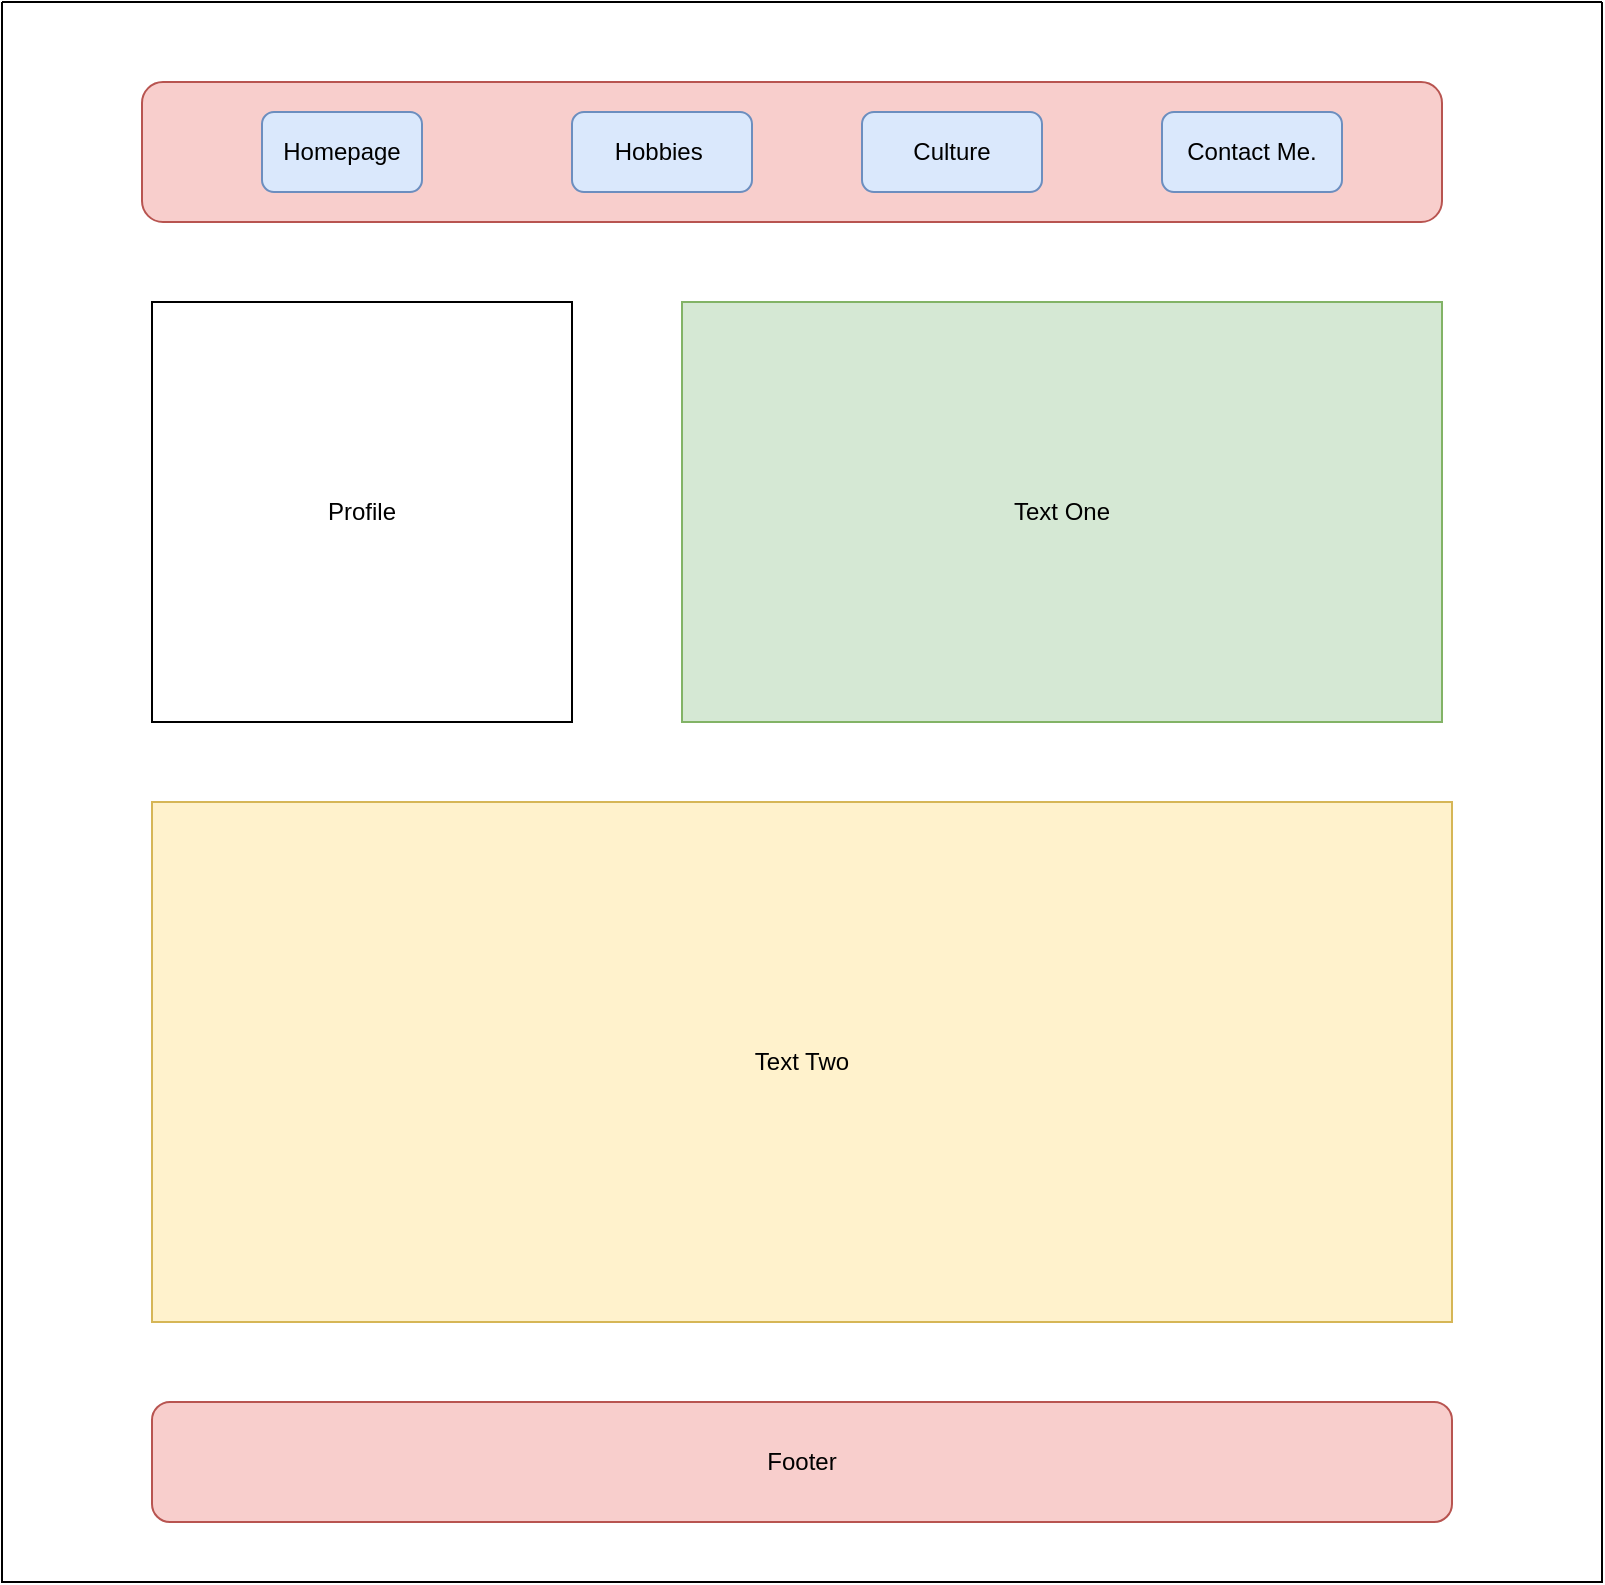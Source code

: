 <mxfile version="15.7.4" type="github" pages="9">
  <diagram id="JxEVPDCP0tp6rPWYCU10" name="Hompage 1">
    <mxGraphModel dx="1422" dy="794" grid="1" gridSize="10" guides="1" tooltips="1" connect="1" arrows="1" fold="1" page="1" pageScale="1" pageWidth="850" pageHeight="1100" math="0" shadow="0">
      <root>
        <mxCell id="0" />
        <mxCell id="1" parent="0" />
        <mxCell id="TrekwLNxKhbTxfm7D7Th-5" value="Footer" style="rounded=1;whiteSpace=wrap;html=1;fillColor=#f8cecc;strokeColor=#b85450;" vertex="1" parent="1">
          <mxGeometry x="115" y="710" width="650" height="60" as="geometry" />
        </mxCell>
        <mxCell id="2PwkwDNljlMcHA-l1G9E-1" value="" style="swimlane;startSize=0;" vertex="1" parent="1">
          <mxGeometry x="40" y="10" width="800" height="790" as="geometry" />
        </mxCell>
        <mxCell id="TrekwLNxKhbTxfm7D7Th-8" value="Text One" style="rounded=0;whiteSpace=wrap;html=1;fillColor=#d5e8d4;strokeColor=#82b366;" vertex="1" parent="2PwkwDNljlMcHA-l1G9E-1">
          <mxGeometry x="340" y="150" width="380" height="210" as="geometry" />
        </mxCell>
        <mxCell id="TrekwLNxKhbTxfm7D7Th-9" value="Text Two" style="rounded=0;whiteSpace=wrap;html=1;fillColor=#fff2cc;strokeColor=#d6b656;" vertex="1" parent="2PwkwDNljlMcHA-l1G9E-1">
          <mxGeometry x="75" y="400" width="650" height="260" as="geometry" />
        </mxCell>
        <mxCell id="TrekwLNxKhbTxfm7D7Th-14" value="Profile" style="whiteSpace=wrap;html=1;aspect=fixed;" vertex="1" parent="2PwkwDNljlMcHA-l1G9E-1">
          <mxGeometry x="75" y="150" width="210" height="210" as="geometry" />
        </mxCell>
        <mxCell id="TrekwLNxKhbTxfm7D7Th-1" value="" style="rounded=1;whiteSpace=wrap;html=1;fillColor=#f8cecc;strokeColor=#b85450;" vertex="1" parent="2PwkwDNljlMcHA-l1G9E-1">
          <mxGeometry x="70" y="40" width="650" height="70" as="geometry" />
        </mxCell>
        <mxCell id="TrekwLNxKhbTxfm7D7Th-11" value="Hobbies&amp;nbsp;" style="rounded=1;whiteSpace=wrap;html=1;fillColor=#dae8fc;strokeColor=#6c8ebf;" vertex="1" parent="2PwkwDNljlMcHA-l1G9E-1">
          <mxGeometry x="285" y="55" width="90" height="40" as="geometry" />
        </mxCell>
        <mxCell id="TrekwLNxKhbTxfm7D7Th-10" value="Homepage" style="rounded=1;whiteSpace=wrap;html=1;fillColor=#dae8fc;strokeColor=#6c8ebf;" vertex="1" parent="2PwkwDNljlMcHA-l1G9E-1">
          <mxGeometry x="130" y="55" width="80" height="40" as="geometry" />
        </mxCell>
        <mxCell id="TrekwLNxKhbTxfm7D7Th-12" value="Culture" style="rounded=1;whiteSpace=wrap;html=1;fillColor=#dae8fc;strokeColor=#6c8ebf;" vertex="1" parent="2PwkwDNljlMcHA-l1G9E-1">
          <mxGeometry x="430" y="55" width="90" height="40" as="geometry" />
        </mxCell>
        <mxCell id="TrekwLNxKhbTxfm7D7Th-13" value="Contact Me." style="rounded=1;whiteSpace=wrap;html=1;fillColor=#dae8fc;strokeColor=#6c8ebf;" vertex="1" parent="2PwkwDNljlMcHA-l1G9E-1">
          <mxGeometry x="580" y="55" width="90" height="40" as="geometry" />
        </mxCell>
      </root>
    </mxGraphModel>
  </diagram>
  <diagram id="5At4iHIPXltuR3yku9A8" name="Homepage 2">
    <mxGraphModel dx="1422" dy="794" grid="1" gridSize="10" guides="1" tooltips="1" connect="1" arrows="1" fold="1" page="1" pageScale="1" pageWidth="850" pageHeight="1100" math="0" shadow="0">
      <root>
        <mxCell id="lskWG5fRxcDnieMiYSya-0" />
        <mxCell id="lskWG5fRxcDnieMiYSya-1" parent="lskWG5fRxcDnieMiYSya-0" />
        <mxCell id="Y_yBgyjM0oZUoQafYC5a-0" value="" style="swimlane;startSize=0;fillColor=#60a917;fontColor=#ffffff;strokeColor=#2D7600;" vertex="1" parent="lskWG5fRxcDnieMiYSya-1">
          <mxGeometry x="35" y="30" width="780" height="840" as="geometry" />
        </mxCell>
        <mxCell id="lskWG5fRxcDnieMiYSya-11" value="Footer" style="rounded=1;whiteSpace=wrap;html=1;fillColor=#e3c800;fontColor=#000000;strokeColor=#B09500;" vertex="1" parent="Y_yBgyjM0oZUoQafYC5a-0">
          <mxGeometry x="20" y="740" width="720" height="70" as="geometry" />
        </mxCell>
        <mxCell id="lskWG5fRxcDnieMiYSya-10" value="Text" style="rounded=0;whiteSpace=wrap;html=1;fillColor=#f0a30a;fontColor=#000000;strokeColor=#BD7000;" vertex="1" parent="Y_yBgyjM0oZUoQafYC5a-0">
          <mxGeometry x="20" y="400" width="400" height="270" as="geometry" />
        </mxCell>
        <mxCell id="lskWG5fRxcDnieMiYSya-7" value="Image" style="whiteSpace=wrap;html=1;aspect=fixed;" vertex="1" parent="Y_yBgyjM0oZUoQafYC5a-0">
          <mxGeometry x="460" y="400" width="270" height="270" as="geometry" />
        </mxCell>
        <mxCell id="lskWG5fRxcDnieMiYSya-8" style="edgeStyle=orthogonalEdgeStyle;rounded=0;orthogonalLoop=1;jettySize=auto;html=1;exitX=0.5;exitY=1;exitDx=0;exitDy=0;" edge="1" parent="Y_yBgyjM0oZUoQafYC5a-0" source="lskWG5fRxcDnieMiYSya-7" target="lskWG5fRxcDnieMiYSya-7">
          <mxGeometry relative="1" as="geometry" />
        </mxCell>
        <mxCell id="lskWG5fRxcDnieMiYSya-9" value="Header" style="rounded=0;whiteSpace=wrap;html=1;fillColor=#e51400;fontColor=#ffffff;strokeColor=#B20000;" vertex="1" parent="Y_yBgyjM0oZUoQafYC5a-0">
          <mxGeometry x="30" y="190" width="730" height="160" as="geometry" />
        </mxCell>
        <mxCell id="lskWG5fRxcDnieMiYSya-2" value="" style="rounded=1;whiteSpace=wrap;html=1;fillColor=#e3c800;fontColor=#000000;strokeColor=#B09500;" vertex="1" parent="Y_yBgyjM0oZUoQafYC5a-0">
          <mxGeometry x="30" y="40" width="740" height="90" as="geometry" />
        </mxCell>
        <mxCell id="lskWG5fRxcDnieMiYSya-6" value="Homepage" style="rounded=1;whiteSpace=wrap;html=1;fillColor=#60a917;fontColor=#ffffff;strokeColor=#2D7600;" vertex="1" parent="Y_yBgyjM0oZUoQafYC5a-0">
          <mxGeometry x="430" y="74.7" width="70" height="37.5" as="geometry" />
        </mxCell>
        <mxCell id="lskWG5fRxcDnieMiYSya-5" value="Hobbies" style="rounded=1;whiteSpace=wrap;html=1;fillColor=#60a917;fontColor=#ffffff;strokeColor=#2D7600;" vertex="1" parent="Y_yBgyjM0oZUoQafYC5a-0">
          <mxGeometry x="520" y="75.01" width="70" height="36.88" as="geometry" />
        </mxCell>
        <mxCell id="lskWG5fRxcDnieMiYSya-3" value="Contact" style="rounded=1;whiteSpace=wrap;html=1;fillColor=#60a917;fontColor=#ffffff;strokeColor=#2D7600;" vertex="1" parent="Y_yBgyjM0oZUoQafYC5a-0">
          <mxGeometry x="680" y="74.7" width="70" height="36.87" as="geometry" />
        </mxCell>
        <mxCell id="Y_yBgyjM0oZUoQafYC5a-6" style="edgeStyle=orthogonalEdgeStyle;rounded=0;orthogonalLoop=1;jettySize=auto;html=1;exitX=0.5;exitY=1;exitDx=0;exitDy=0;" edge="1" parent="Y_yBgyjM0oZUoQafYC5a-0" source="lskWG5fRxcDnieMiYSya-3" target="lskWG5fRxcDnieMiYSya-3">
          <mxGeometry relative="1" as="geometry" />
        </mxCell>
        <mxCell id="Y_yBgyjM0oZUoQafYC5a-7" value="Culture" style="rounded=1;whiteSpace=wrap;html=1;fillColor=#60a917;fontColor=#ffffff;strokeColor=#2D7600;" vertex="1" parent="Y_yBgyjM0oZUoQafYC5a-0">
          <mxGeometry x="600" y="77.03" width="70" height="32.97" as="geometry" />
        </mxCell>
      </root>
    </mxGraphModel>
  </diagram>
  <diagram id="_qdEybLv9YxEIdg1KSlQ" name="Homepage 3">
    <mxGraphModel dx="1422" dy="794" grid="1" gridSize="10" guides="1" tooltips="1" connect="1" arrows="1" fold="1" page="1" pageScale="1" pageWidth="850" pageHeight="1100" math="0" shadow="0">
      <root>
        <mxCell id="MTpI-g8dwLTNnSL1fqSI-0" />
        <mxCell id="MTpI-g8dwLTNnSL1fqSI-1" parent="MTpI-g8dwLTNnSL1fqSI-0" />
        <mxCell id="MTpI-g8dwLTNnSL1fqSI-2" value="" style="rounded=1;whiteSpace=wrap;html=1;fillColor=#f8cecc;gradientColor=#ea6b66;strokeColor=#b85450;" vertex="1" parent="MTpI-g8dwLTNnSL1fqSI-1">
          <mxGeometry x="60" y="40" width="740" height="80" as="geometry" />
        </mxCell>
        <mxCell id="IbWCJno-o8q_FJzdx_Mr-3" value="Contact Me" style="rounded=1;whiteSpace=wrap;html=1;fillColor=#f5f5f5;gradientColor=#b3b3b3;strokeColor=#666666;" vertex="1" parent="MTpI-g8dwLTNnSL1fqSI-1">
          <mxGeometry x="630" y="210" width="90" height="40" as="geometry" />
        </mxCell>
        <mxCell id="IbWCJno-o8q_FJzdx_Mr-4" value="Heavenly Royals" style="ellipse;whiteSpace=wrap;html=1;fillColor=#e6d0de;gradientColor=#d5739d;strokeColor=#996185;" vertex="1" parent="MTpI-g8dwLTNnSL1fqSI-1">
          <mxGeometry x="620" y="45" width="140" height="70" as="geometry" />
        </mxCell>
        <mxCell id="IbWCJno-o8q_FJzdx_Mr-6" value="" style="rounded=0;whiteSpace=wrap;html=1;fillColor=#f8cecc;gradientColor=#ea6b66;strokeColor=#b85450;" vertex="1" parent="MTpI-g8dwLTNnSL1fqSI-1">
          <mxGeometry x="610" y="160" width="190" height="480" as="geometry" />
        </mxCell>
        <mxCell id="IbWCJno-o8q_FJzdx_Mr-8" value="Text" style="rounded=1;whiteSpace=wrap;html=1;fillColor=#fff2cc;gradientColor=#ffd966;strokeColor=#d6b656;" vertex="1" parent="MTpI-g8dwLTNnSL1fqSI-1">
          <mxGeometry x="70" y="460" width="520" height="180" as="geometry" />
        </mxCell>
        <mxCell id="IbWCJno-o8q_FJzdx_Mr-9" value="Footer&lt;br&gt;" style="rounded=1;whiteSpace=wrap;html=1;fillColor=#f8cecc;gradientColor=#ea6b66;strokeColor=#b85450;" vertex="1" parent="MTpI-g8dwLTNnSL1fqSI-1">
          <mxGeometry x="70" y="700" width="740" height="90" as="geometry" />
        </mxCell>
        <mxCell id="IbWCJno-o8q_FJzdx_Mr-10" value="Image" style="rounded=1;whiteSpace=wrap;html=1;" vertex="1" parent="MTpI-g8dwLTNnSL1fqSI-1">
          <mxGeometry x="60" y="170" width="540" height="260" as="geometry" />
        </mxCell>
        <mxCell id="IbWCJno-o8q_FJzdx_Mr-11" value="Homepage" style="rounded=1;whiteSpace=wrap;html=1;fillColor=#f5f5f5;gradientColor=#b3b3b3;strokeColor=#666666;" vertex="1" parent="MTpI-g8dwLTNnSL1fqSI-1">
          <mxGeometry x="640" y="210" width="120" height="60" as="geometry" />
        </mxCell>
        <mxCell id="IbWCJno-o8q_FJzdx_Mr-12" value="Hobbies" style="rounded=1;whiteSpace=wrap;html=1;fillColor=#f5f5f5;gradientColor=#b3b3b3;strokeColor=#666666;" vertex="1" parent="MTpI-g8dwLTNnSL1fqSI-1">
          <mxGeometry x="645" y="320" width="120" height="60" as="geometry" />
        </mxCell>
        <mxCell id="IbWCJno-o8q_FJzdx_Mr-13" value="Culture" style="rounded=1;whiteSpace=wrap;html=1;fillColor=#f5f5f5;gradientColor=#b3b3b3;strokeColor=#666666;" vertex="1" parent="MTpI-g8dwLTNnSL1fqSI-1">
          <mxGeometry x="640" y="430" width="120" height="60" as="geometry" />
        </mxCell>
        <mxCell id="IbWCJno-o8q_FJzdx_Mr-14" value="Contact" style="rounded=1;whiteSpace=wrap;html=1;fillColor=#f5f5f5;gradientColor=#b3b3b3;strokeColor=#666666;" vertex="1" parent="MTpI-g8dwLTNnSL1fqSI-1">
          <mxGeometry x="645" y="550" width="120" height="60" as="geometry" />
        </mxCell>
        <mxCell id="IbWCJno-o8q_FJzdx_Mr-15" value="Homepage" style="rounded=1;whiteSpace=wrap;html=1;fillColor=#e6d0de;gradientColor=#d5739d;strokeColor=#996185;" vertex="1" parent="MTpI-g8dwLTNnSL1fqSI-1">
          <mxGeometry x="190" y="50" width="340" height="60" as="geometry" />
        </mxCell>
        <mxCell id="husoPdFsITX0ugTCNW6G-0" value="" style="swimlane;startSize=0;" vertex="1" parent="MTpI-g8dwLTNnSL1fqSI-1">
          <mxGeometry x="20" y="20" width="820" height="810" as="geometry" />
        </mxCell>
      </root>
    </mxGraphModel>
  </diagram>
  <diagram id="5kUew7j_OHfvCjq_ZY1j" name="Random 1">
    <mxGraphModel dx="1422" dy="794" grid="1" gridSize="10" guides="1" tooltips="1" connect="1" arrows="1" fold="1" page="1" pageScale="1" pageWidth="850" pageHeight="1100" math="0" shadow="0">
      <root>
        <mxCell id="gf6vJFXUv1IPwmwqk-e1-0" />
        <mxCell id="gf6vJFXUv1IPwmwqk-e1-1" parent="gf6vJFXUv1IPwmwqk-e1-0" />
        <mxCell id="N49mHCtUYyMtuo8HcRbD-0" value="" style="swimlane;startSize=0;" vertex="1" parent="gf6vJFXUv1IPwmwqk-e1-1">
          <mxGeometry x="60" y="30" width="720" height="860" as="geometry" />
        </mxCell>
        <mxCell id="N49mHCtUYyMtuo8HcRbD-1" value="" style="rounded=1;whiteSpace=wrap;html=1;fillColor=#f8cecc;strokeColor=#b85450;" vertex="1" parent="N49mHCtUYyMtuo8HcRbD-0">
          <mxGeometry x="50" y="20" width="630" height="80" as="geometry" />
        </mxCell>
        <mxCell id="N49mHCtUYyMtuo8HcRbD-3" value="textOne" style="rounded=1;whiteSpace=wrap;html=1;fillColor=#d5e8d4;strokeColor=#82b366;" vertex="1" parent="N49mHCtUYyMtuo8HcRbD-0">
          <mxGeometry x="50" y="130" width="410" height="160" as="geometry" />
        </mxCell>
        <mxCell id="N49mHCtUYyMtuo8HcRbD-4" value="imageOne" style="rounded=1;whiteSpace=wrap;html=1;" vertex="1" parent="N49mHCtUYyMtuo8HcRbD-0">
          <mxGeometry x="50" y="330" width="210" height="155" as="geometry" />
        </mxCell>
        <mxCell id="6ewksY6OUh12K-H90v3q-0" value="textTwo" style="rounded=1;whiteSpace=wrap;html=1;fillColor=#fff2cc;strokeColor=#d6b656;" vertex="1" parent="N49mHCtUYyMtuo8HcRbD-0">
          <mxGeometry x="300" y="330" width="380" height="155" as="geometry" />
        </mxCell>
        <mxCell id="6ewksY6OUh12K-H90v3q-1" value="imageONe" style="rounded=1;whiteSpace=wrap;html=1;" vertex="1" parent="N49mHCtUYyMtuo8HcRbD-0">
          <mxGeometry x="490" y="131.25" width="190" height="158.75" as="geometry" />
        </mxCell>
        <mxCell id="6ewksY6OUh12K-H90v3q-2" value="textThree" style="rounded=1;whiteSpace=wrap;html=1;fillColor=#d5e8d4;strokeColor=#82b366;" vertex="1" parent="N49mHCtUYyMtuo8HcRbD-0">
          <mxGeometry x="50" y="520" width="410" height="150" as="geometry" />
        </mxCell>
        <mxCell id="6ewksY6OUh12K-H90v3q-3" value="imageOne" style="rounded=1;whiteSpace=wrap;html=1;" vertex="1" parent="N49mHCtUYyMtuo8HcRbD-0">
          <mxGeometry x="490" y="530" width="190" height="150" as="geometry" />
        </mxCell>
        <mxCell id="6ewksY6OUh12K-H90v3q-4" value="Footer" style="rounded=1;whiteSpace=wrap;html=1;fillColor=#f8cecc;strokeColor=#b85450;" vertex="1" parent="N49mHCtUYyMtuo8HcRbD-0">
          <mxGeometry x="50" y="710" width="630" height="80" as="geometry" />
        </mxCell>
        <mxCell id="trd-XoKma-6TjWigyeXK-0" value="Homepage" style="rounded=1;whiteSpace=wrap;html=1;fillColor=#dae8fc;strokeColor=#6c8ebf;" vertex="1" parent="N49mHCtUYyMtuo8HcRbD-0">
          <mxGeometry x="105" y="41.25" width="100" height="37.5" as="geometry" />
        </mxCell>
        <mxCell id="MQ7fQa7GxT_DX45B0dWO-0" value="Hobbie" style="rounded=1;whiteSpace=wrap;html=1;fillColor=#dae8fc;strokeColor=#6c8ebf;" vertex="1" parent="N49mHCtUYyMtuo8HcRbD-0">
          <mxGeometry x="270" y="41.25" width="90" height="40" as="geometry" />
        </mxCell>
        <mxCell id="MQ7fQa7GxT_DX45B0dWO-1" value="Culture" style="rounded=1;whiteSpace=wrap;html=1;fillColor=#dae8fc;strokeColor=#6c8ebf;" vertex="1" parent="N49mHCtUYyMtuo8HcRbD-0">
          <mxGeometry x="410" y="40" width="100" height="40" as="geometry" />
        </mxCell>
        <mxCell id="MQ7fQa7GxT_DX45B0dWO-2" value="Contact" style="rounded=1;whiteSpace=wrap;html=1;fillColor=#dae8fc;strokeColor=#6c8ebf;" vertex="1" parent="N49mHCtUYyMtuo8HcRbD-0">
          <mxGeometry x="560" y="41.25" width="90" height="38.75" as="geometry" />
        </mxCell>
      </root>
    </mxGraphModel>
  </diagram>
  <diagram id="yHxv64k-q_ybOyGfMwMa" name="random 2">
    <mxGraphModel dx="3972" dy="794" grid="1" gridSize="10" guides="1" tooltips="1" connect="1" arrows="1" fold="1" page="1" pageScale="1" pageWidth="850" pageHeight="1100" math="0" shadow="0">
      <root>
        <mxCell id="Drw0p7kBIEcU6mVZ7jF2-0" />
        <mxCell id="Drw0p7kBIEcU6mVZ7jF2-1" parent="Drw0p7kBIEcU6mVZ7jF2-0" />
        <mxCell id="Drw0p7kBIEcU6mVZ7jF2-2" value="" style="swimlane;startSize=0;fillColor=#f0a30a;fontColor=#000000;strokeColor=#BD7000;" vertex="1" parent="Drw0p7kBIEcU6mVZ7jF2-1">
          <mxGeometry x="40" y="40" width="760" height="770" as="geometry" />
        </mxCell>
        <mxCell id="Drw0p7kBIEcU6mVZ7jF2-3" value="" style="rounded=1;whiteSpace=wrap;html=1;fillColor=#e3c800;fontColor=#000000;strokeColor=#B09500;" vertex="1" parent="Drw0p7kBIEcU6mVZ7jF2-2">
          <mxGeometry x="50" y="30" width="670" height="90" as="geometry" />
        </mxCell>
        <mxCell id="Drw0p7kBIEcU6mVZ7jF2-5" value="Header" style="rounded=0;whiteSpace=wrap;html=1;fillColor=#e51400;fontColor=#ffffff;strokeColor=#B20000;" vertex="1" parent="Drw0p7kBIEcU6mVZ7jF2-2">
          <mxGeometry x="50" y="150" width="670" height="150" as="geometry" />
        </mxCell>
        <mxCell id="Drw0p7kBIEcU6mVZ7jF2-6" value="image" style="whiteSpace=wrap;html=1;aspect=fixed;" vertex="1" parent="Drw0p7kBIEcU6mVZ7jF2-2">
          <mxGeometry x="290" y="350" width="210" height="210" as="geometry" />
        </mxCell>
        <mxCell id="Drw0p7kBIEcU6mVZ7jF2-8" value="Text Two" style="rounded=1;whiteSpace=wrap;html=1;fillColor=#f0a30a;fontColor=#000000;strokeColor=#BD7000;" vertex="1" parent="Drw0p7kBIEcU6mVZ7jF2-2">
          <mxGeometry x="510" y="350" width="210" height="210" as="geometry" />
        </mxCell>
        <mxCell id="Drw0p7kBIEcU6mVZ7jF2-7" value="text One" style="rounded=1;whiteSpace=wrap;html=1;fillColor=#f0a30a;fontColor=#000000;strokeColor=#BD7000;" vertex="1" parent="Drw0p7kBIEcU6mVZ7jF2-2">
          <mxGeometry x="50" y="350" width="230" height="210" as="geometry" />
        </mxCell>
        <mxCell id="Drw0p7kBIEcU6mVZ7jF2-9" value="" style="rounded=1;whiteSpace=wrap;html=1;fillColor=#e3c800;fontColor=#000000;strokeColor=#B09500;" vertex="1" parent="Drw0p7kBIEcU6mVZ7jF2-2">
          <mxGeometry x="40" y="620" width="680" height="90" as="geometry" />
        </mxCell>
        <mxCell id="Drw0p7kBIEcU6mVZ7jF2-10" value="Culture" style="rounded=1;whiteSpace=wrap;html=1;fillColor=#60a917;fontColor=#ffffff;strokeColor=#2D7600;" vertex="1" parent="Drw0p7kBIEcU6mVZ7jF2-2">
          <mxGeometry x="560" y="61.25" width="60" height="28.75" as="geometry" />
        </mxCell>
        <mxCell id="Drw0p7kBIEcU6mVZ7jF2-11" value="Contact" style="rounded=1;whiteSpace=wrap;html=1;fillColor=#60a917;fontColor=#ffffff;strokeColor=#2D7600;" vertex="1" parent="Drw0p7kBIEcU6mVZ7jF2-2">
          <mxGeometry x="630" y="61.25" width="60" height="27.5" as="geometry" />
        </mxCell>
        <mxCell id="xoLAj3hSRZ8-mmpTMaUy-0" value="Hobbies" style="rounded=1;whiteSpace=wrap;html=1;fillColor=#60a917;fontColor=#ffffff;strokeColor=#2D7600;" vertex="1" parent="Drw0p7kBIEcU6mVZ7jF2-2">
          <mxGeometry x="480" y="62.19" width="60" height="27.81" as="geometry" />
        </mxCell>
        <mxCell id="xoLAj3hSRZ8-mmpTMaUy-1" value="Nav" style="rounded=1;whiteSpace=wrap;html=1;fillColor=#60a917;fontColor=#ffffff;strokeColor=#2D7600;" vertex="1" parent="Drw0p7kBIEcU6mVZ7jF2-2">
          <mxGeometry x="400" y="62.19" width="65" height="30" as="geometry" />
        </mxCell>
        <mxCell id="Drw0p7kBIEcU6mVZ7jF2-4" value="" style="rounded=1;whiteSpace=wrap;html=1;" vertex="1" parent="Drw0p7kBIEcU6mVZ7jF2-1">
          <mxGeometry x="-2150" y="150" width="120" height="60" as="geometry" />
        </mxCell>
      </root>
    </mxGraphModel>
  </diagram>
  <diagram id="6mie2-BqIju8Hrmso55e" name="Random 3">
    <mxGraphModel dx="1422" dy="794" grid="1" gridSize="10" guides="1" tooltips="1" connect="1" arrows="1" fold="1" page="1" pageScale="1" pageWidth="850" pageHeight="1100" math="0" shadow="0">
      <root>
        <mxCell id="MLVIbx51S7AS56E3xBYo-0" />
        <mxCell id="MLVIbx51S7AS56E3xBYo-1" parent="MLVIbx51S7AS56E3xBYo-0" />
        <mxCell id="7wDfANwL4hzAK6NuhvQi-0" value="" style="swimlane;startSize=0;" vertex="1" parent="MLVIbx51S7AS56E3xBYo-1">
          <mxGeometry x="40" y="40" width="760" height="810" as="geometry" />
        </mxCell>
        <mxCell id="7wDfANwL4hzAK6NuhvQi-1" value="" style="rounded=1;whiteSpace=wrap;html=1;fillColor=#f8cecc;gradientColor=#ea6b66;strokeColor=#b85450;" vertex="1" parent="7wDfANwL4hzAK6NuhvQi-0">
          <mxGeometry x="40" y="30" width="690" height="90" as="geometry" />
        </mxCell>
        <mxCell id="7wDfANwL4hzAK6NuhvQi-2" value="Heavenly Royals" style="ellipse;whiteSpace=wrap;html=1;fillColor=#e6d0de;gradientColor=#d5739d;strokeColor=#996185;" vertex="1" parent="7wDfANwL4hzAK6NuhvQi-0">
          <mxGeometry x="580" y="42.5" width="120" height="65" as="geometry" />
        </mxCell>
        <mxCell id="MuWMDkfiWj2sIiuJ7gSJ-0" value="Hobbies Or Culture" style="rounded=1;whiteSpace=wrap;html=1;fillColor=#e6d0de;gradientColor=#d5739d;strokeColor=#996185;" vertex="1" parent="7wDfANwL4hzAK6NuhvQi-0">
          <mxGeometry x="140" y="45" width="340" height="60" as="geometry" />
        </mxCell>
        <mxCell id="88XyGRsvI8EAYFJJTy4Y-0" value="ImageONe" style="rounded=1;whiteSpace=wrap;html=1;" vertex="1" parent="7wDfANwL4hzAK6NuhvQi-0">
          <mxGeometry x="40" y="160" width="220" height="170" as="geometry" />
        </mxCell>
        <mxCell id="EQ7KTELpJerrRWzH5bkP-0" value="" style="rounded=0;whiteSpace=wrap;html=1;fillColor=#f8cecc;gradientColor=#ea6b66;strokeColor=#b85450;" vertex="1" parent="7wDfANwL4hzAK6NuhvQi-0">
          <mxGeometry x="550" y="140" width="190" height="420" as="geometry" />
        </mxCell>
        <mxCell id="rqvAx9xndf8_2HO6Jv4--0" value="ImageTwo" style="rounded=1;whiteSpace=wrap;html=1;" vertex="1" parent="7wDfANwL4hzAK6NuhvQi-0">
          <mxGeometry x="320" y="160" width="200" height="170" as="geometry" />
        </mxCell>
        <mxCell id="rqvAx9xndf8_2HO6Jv4--2" value="TextOne" style="rounded=0;whiteSpace=wrap;html=1;fillColor=#fff2cc;gradientColor=#ffd966;strokeColor=#d6b656;" vertex="1" parent="7wDfANwL4hzAK6NuhvQi-0">
          <mxGeometry x="40" y="360" width="215" height="220" as="geometry" />
        </mxCell>
        <mxCell id="rqvAx9xndf8_2HO6Jv4--3" value="TextTwo" style="rounded=0;whiteSpace=wrap;html=1;fillColor=#fff2cc;gradientColor=#ffd966;strokeColor=#d6b656;" vertex="1" parent="7wDfANwL4hzAK6NuhvQi-0">
          <mxGeometry x="320" y="360" width="190" height="220" as="geometry" />
        </mxCell>
        <mxCell id="rqvAx9xndf8_2HO6Jv4--4" value="Footer" style="rounded=1;whiteSpace=wrap;html=1;fillColor=#f8cecc;gradientColor=#ea6b66;strokeColor=#b85450;" vertex="1" parent="7wDfANwL4hzAK6NuhvQi-0">
          <mxGeometry x="30" y="630" width="700" height="80" as="geometry" />
        </mxCell>
        <mxCell id="ABWDxEP_t0rC_XmPmrg4-0" value="Homepage" style="rounded=1;whiteSpace=wrap;html=1;fillColor=#f5f5f5;gradientColor=#b3b3b3;strokeColor=#666666;" vertex="1" parent="7wDfANwL4hzAK6NuhvQi-0">
          <mxGeometry x="580" y="180" width="120" height="60" as="geometry" />
        </mxCell>
        <mxCell id="ABWDxEP_t0rC_XmPmrg4-1" value="Hobbies" style="rounded=1;whiteSpace=wrap;html=1;fillColor=#f5f5f5;gradientColor=#b3b3b3;strokeColor=#666666;" vertex="1" parent="7wDfANwL4hzAK6NuhvQi-0">
          <mxGeometry x="580" y="260" width="120" height="60" as="geometry" />
        </mxCell>
        <mxCell id="ABWDxEP_t0rC_XmPmrg4-2" value="Culture" style="rounded=1;whiteSpace=wrap;html=1;fillColor=#f5f5f5;gradientColor=#b3b3b3;strokeColor=#666666;" vertex="1" parent="7wDfANwL4hzAK6NuhvQi-0">
          <mxGeometry x="580" y="360" width="120" height="60" as="geometry" />
        </mxCell>
        <mxCell id="ABWDxEP_t0rC_XmPmrg4-3" value="Contact" style="rounded=1;whiteSpace=wrap;html=1;fillColor=#f5f5f5;gradientColor=#b3b3b3;strokeColor=#666666;" vertex="1" parent="7wDfANwL4hzAK6NuhvQi-0">
          <mxGeometry x="580" y="450" width="120" height="60" as="geometry" />
        </mxCell>
      </root>
    </mxGraphModel>
  </diagram>
  <diagram id="lxV8xB2j70ac9C86d-R0" name="contact 1">
    <mxGraphModel dx="1422" dy="794" grid="1" gridSize="10" guides="1" tooltips="1" connect="1" arrows="1" fold="1" page="1" pageScale="1" pageWidth="850" pageHeight="1100" math="0" shadow="0">
      <root>
        <mxCell id="DcPqbXXUgIc0K_e1Qir0-0" />
        <mxCell id="DcPqbXXUgIc0K_e1Qir0-1" parent="DcPqbXXUgIc0K_e1Qir0-0" />
        <mxCell id="7VwbGCjU6sUHwR08oktr-0" value="" style="swimlane;startSize=0;" vertex="1" parent="DcPqbXXUgIc0K_e1Qir0-1">
          <mxGeometry x="130" y="60" width="760" height="760" as="geometry" />
        </mxCell>
        <mxCell id="7VwbGCjU6sUHwR08oktr-1" value="" style="rounded=1;whiteSpace=wrap;html=1;fillColor=#f8cecc;strokeColor=#b85450;" vertex="1" parent="7VwbGCjU6sUHwR08oktr-0">
          <mxGeometry x="30" y="30" width="690" height="80" as="geometry" />
        </mxCell>
        <mxCell id="7VwbGCjU6sUHwR08oktr-2" value="Contact Details" style="rounded=0;whiteSpace=wrap;html=1;fillColor=#fff2cc;strokeColor=#d6b656;" vertex="1" parent="7VwbGCjU6sUHwR08oktr-0">
          <mxGeometry x="60" y="140" width="270" height="240" as="geometry" />
        </mxCell>
        <mxCell id="YVRwj1DYNh0BQaXTpRnN-0" value="Insta" style="rounded=1;whiteSpace=wrap;html=1;" vertex="1" parent="7VwbGCjU6sUHwR08oktr-0">
          <mxGeometry x="440" y="140" width="200" height="110" as="geometry" />
        </mxCell>
        <mxCell id="YVRwj1DYNh0BQaXTpRnN-1" value="facebook" style="rounded=1;whiteSpace=wrap;html=1;" vertex="1" parent="7VwbGCjU6sUHwR08oktr-0">
          <mxGeometry x="440" y="270" width="200" height="110" as="geometry" />
        </mxCell>
        <mxCell id="YVRwj1DYNh0BQaXTpRnN-2" value="Gmail" style="rounded=1;whiteSpace=wrap;html=1;" vertex="1" parent="7VwbGCjU6sUHwR08oktr-0">
          <mxGeometry x="440" y="410" width="200" height="110" as="geometry" />
        </mxCell>
        <mxCell id="YVRwj1DYNh0BQaXTpRnN-3" value="outllook" style="rounded=1;whiteSpace=wrap;html=1;" vertex="1" parent="7VwbGCjU6sUHwR08oktr-0">
          <mxGeometry x="440" y="540" width="200" height="100" as="geometry" />
        </mxCell>
        <mxCell id="YVRwj1DYNh0BQaXTpRnN-5" value="Footer" style="rounded=1;whiteSpace=wrap;html=1;fillColor=#f8cecc;strokeColor=#b85450;" vertex="1" parent="7VwbGCjU6sUHwR08oktr-0">
          <mxGeometry x="30" y="660" width="690" height="80" as="geometry" />
        </mxCell>
        <mxCell id="YVRwj1DYNh0BQaXTpRnN-6" value="Contact Details" style="rounded=0;whiteSpace=wrap;html=1;fillColor=#d5e8d4;strokeColor=#82b366;" vertex="1" parent="7VwbGCjU6sUHwR08oktr-0">
          <mxGeometry x="60" y="410" width="270" height="220" as="geometry" />
        </mxCell>
        <mxCell id="YVRwj1DYNh0BQaXTpRnN-7" value="Homepage" style="rounded=1;whiteSpace=wrap;html=1;fillColor=#dae8fc;strokeColor=#6c8ebf;" vertex="1" parent="7VwbGCjU6sUHwR08oktr-0">
          <mxGeometry x="70" y="40" width="120" height="60" as="geometry" />
        </mxCell>
        <mxCell id="wCNaxfjE_5V4ZkSArKxc-0" value="Hobbies" style="rounded=1;whiteSpace=wrap;html=1;fillColor=#dae8fc;strokeColor=#6c8ebf;" vertex="1" parent="7VwbGCjU6sUHwR08oktr-0">
          <mxGeometry x="220" y="40" width="130" height="60" as="geometry" />
        </mxCell>
        <mxCell id="wCNaxfjE_5V4ZkSArKxc-1" value="culture" style="rounded=1;whiteSpace=wrap;html=1;fillColor=#dae8fc;strokeColor=#6c8ebf;" vertex="1" parent="7VwbGCjU6sUHwR08oktr-0">
          <mxGeometry x="380" y="40" width="120" height="60" as="geometry" />
        </mxCell>
        <mxCell id="wCNaxfjE_5V4ZkSArKxc-2" value="Contact" style="rounded=1;whiteSpace=wrap;html=1;fillColor=#dae8fc;strokeColor=#6c8ebf;" vertex="1" parent="7VwbGCjU6sUHwR08oktr-0">
          <mxGeometry x="550" y="40" width="120" height="60" as="geometry" />
        </mxCell>
      </root>
    </mxGraphModel>
  </diagram>
  <diagram id="z3780LuhXS7cfIP1N9wA" name="contact 2">
    <mxGraphModel dx="1422" dy="794" grid="1" gridSize="10" guides="1" tooltips="1" connect="1" arrows="1" fold="1" page="1" pageScale="1" pageWidth="850" pageHeight="1100" math="0" shadow="0">
      <root>
        <mxCell id="7vEtA-LNlLc4Z1bDGjWC-0" />
        <mxCell id="7vEtA-LNlLc4Z1bDGjWC-1" parent="7vEtA-LNlLc4Z1bDGjWC-0" />
        <mxCell id="7vEtA-LNlLc4Z1bDGjWC-2" value="" style="swimlane;startSize=0;" vertex="1" parent="7vEtA-LNlLc4Z1bDGjWC-1">
          <mxGeometry x="40" y="40" width="760" height="800" as="geometry" />
        </mxCell>
        <mxCell id="Q5hUHZT5K43WnQLPQhkK-0" value="" style="rounded=1;whiteSpace=wrap;html=1;fillColor=#e3c800;fontColor=#000000;strokeColor=#B09500;" vertex="1" parent="7vEtA-LNlLc4Z1bDGjWC-2">
          <mxGeometry x="40" y="30" width="680" height="80" as="geometry" />
        </mxCell>
        <mxCell id="Wbi06QKEimt9BGL04hU3-0" value="Header" style="rounded=1;whiteSpace=wrap;html=1;fillColor=#e51400;fontColor=#ffffff;strokeColor=#B20000;" vertex="1" parent="7vEtA-LNlLc4Z1bDGjWC-2">
          <mxGeometry x="40" y="130" width="680" height="170" as="geometry" />
        </mxCell>
        <mxCell id="Wbi06QKEimt9BGL04hU3-1" value="Contact" style="rounded=1;whiteSpace=wrap;html=1;fillColor=#008a00;fontColor=#ffffff;strokeColor=#005700;" vertex="1" parent="7vEtA-LNlLc4Z1bDGjWC-2">
          <mxGeometry x="630" y="50" width="60" height="30" as="geometry" />
        </mxCell>
        <mxCell id="Wbi06QKEimt9BGL04hU3-2" value="culture" style="rounded=1;whiteSpace=wrap;html=1;fillColor=#008a00;fontColor=#ffffff;strokeColor=#005700;" vertex="1" parent="7vEtA-LNlLc4Z1bDGjWC-2">
          <mxGeometry x="550" y="50" width="60" height="30" as="geometry" />
        </mxCell>
        <mxCell id="Wbi06QKEimt9BGL04hU3-3" value="hobbies" style="rounded=0;whiteSpace=wrap;html=1;fillColor=#008a00;fontColor=#ffffff;strokeColor=#005700;" vertex="1" parent="7vEtA-LNlLc4Z1bDGjWC-2">
          <mxGeometry x="470" y="50" width="60" height="30" as="geometry" />
        </mxCell>
        <mxCell id="Wbi06QKEimt9BGL04hU3-4" value="Homepage" style="rounded=1;whiteSpace=wrap;html=1;fillColor=#008a00;fontColor=#ffffff;strokeColor=#005700;" vertex="1" parent="7vEtA-LNlLc4Z1bDGjWC-2">
          <mxGeometry x="370" y="50" width="70" height="30" as="geometry" />
        </mxCell>
        <mxCell id="b53ISm0FbGQVWmfOu7xS-0" value="" style="rounded=1;whiteSpace=wrap;html=1;fillColor=#f0a30a;fontColor=#000000;strokeColor=#BD7000;" vertex="1" parent="7vEtA-LNlLc4Z1bDGjWC-2">
          <mxGeometry x="50" y="320" width="430" height="360" as="geometry" />
        </mxCell>
        <mxCell id="b53ISm0FbGQVWmfOu7xS-1" value="Fill out Form" style="rounded=0;whiteSpace=wrap;html=1;" vertex="1" parent="7vEtA-LNlLc4Z1bDGjWC-2">
          <mxGeometry x="135" y="340" width="270" height="40" as="geometry" />
        </mxCell>
        <mxCell id="b53ISm0FbGQVWmfOu7xS-2" value="name" style="rounded=1;whiteSpace=wrap;html=1;" vertex="1" parent="7vEtA-LNlLc4Z1bDGjWC-2">
          <mxGeometry x="90" y="400" width="110" height="50" as="geometry" />
        </mxCell>
        <mxCell id="b53ISm0FbGQVWmfOu7xS-3" value="Number" style="rounded=1;whiteSpace=wrap;html=1;" vertex="1" parent="7vEtA-LNlLc4Z1bDGjWC-2">
          <mxGeometry x="230" y="400" width="230" height="50" as="geometry" />
        </mxCell>
        <mxCell id="b53ISm0FbGQVWmfOu7xS-4" value="message" style="rounded=1;whiteSpace=wrap;html=1;" vertex="1" parent="7vEtA-LNlLc4Z1bDGjWC-2">
          <mxGeometry x="115" y="470" width="300" height="130" as="geometry" />
        </mxCell>
        <mxCell id="b53ISm0FbGQVWmfOu7xS-5" value="Send" style="rounded=1;whiteSpace=wrap;html=1;fillColor=#0050ef;fontColor=#ffffff;strokeColor=#001DBC;" vertex="1" parent="7vEtA-LNlLc4Z1bDGjWC-2">
          <mxGeometry x="310" y="620" width="120" height="30" as="geometry" />
        </mxCell>
        <mxCell id="dQQoq6GH8LLp82SwK5B7-0" value="Contact details" style="rounded=1;whiteSpace=wrap;html=1;fillColor=#f0a30a;fontColor=#000000;strokeColor=#BD7000;" vertex="1" parent="7vEtA-LNlLc4Z1bDGjWC-2">
          <mxGeometry x="510" y="320" width="210" height="350" as="geometry" />
        </mxCell>
        <mxCell id="dQQoq6GH8LLp82SwK5B7-1" value="footer" style="rounded=1;whiteSpace=wrap;html=1;fillColor=#e3c800;fontColor=#000000;strokeColor=#B09500;" vertex="1" parent="7vEtA-LNlLc4Z1bDGjWC-2">
          <mxGeometry x="45" y="700" width="680" height="80" as="geometry" />
        </mxCell>
      </root>
    </mxGraphModel>
  </diagram>
  <diagram id="uqu4etEvyn6PXSYp2K9c" name="contact 3">
    <mxGraphModel dx="1422" dy="794" grid="1" gridSize="10" guides="1" tooltips="1" connect="1" arrows="1" fold="1" page="1" pageScale="1" pageWidth="850" pageHeight="1100" math="0" shadow="0">
      <root>
        <mxCell id="3PFaR66vr3HsZyDKay58-0" />
        <mxCell id="3PFaR66vr3HsZyDKay58-1" parent="3PFaR66vr3HsZyDKay58-0" />
        <mxCell id="3PFaR66vr3HsZyDKay58-2" value="" style="swimlane;startSize=0;" vertex="1" parent="3PFaR66vr3HsZyDKay58-1">
          <mxGeometry x="40" y="40" width="760" height="760" as="geometry" />
        </mxCell>
        <mxCell id="3PFaR66vr3HsZyDKay58-3" value="" style="rounded=1;whiteSpace=wrap;html=1;fillColor=#f8cecc;gradientColor=#ea6b66;strokeColor=#b85450;" vertex="1" parent="3PFaR66vr3HsZyDKay58-2">
          <mxGeometry x="40" y="30" width="680" height="90" as="geometry" />
        </mxCell>
        <mxCell id="3PFaR66vr3HsZyDKay58-4" value="" style="rounded=1;whiteSpace=wrap;html=1;fillColor=#f8cecc;gradientColor=#ea6b66;strokeColor=#b85450;" vertex="1" parent="3PFaR66vr3HsZyDKay58-2">
          <mxGeometry x="500" y="160" width="220" height="430" as="geometry" />
        </mxCell>
        <mxCell id="3PFaR66vr3HsZyDKay58-5" value="Homeage" style="rounded=1;whiteSpace=wrap;html=1;fillColor=#f5f5f5;gradientColor=#b3b3b3;strokeColor=#666666;" vertex="1" parent="3PFaR66vr3HsZyDKay58-2">
          <mxGeometry x="550" y="180" width="120" height="60" as="geometry" />
        </mxCell>
        <mxCell id="3PFaR66vr3HsZyDKay58-6" value="Hobbies" style="rounded=1;whiteSpace=wrap;html=1;fillColor=#f5f5f5;gradientColor=#b3b3b3;strokeColor=#666666;" vertex="1" parent="3PFaR66vr3HsZyDKay58-2">
          <mxGeometry x="550" y="280" width="120" height="60" as="geometry" />
        </mxCell>
        <mxCell id="3PFaR66vr3HsZyDKay58-7" value="Culture" style="rounded=1;whiteSpace=wrap;html=1;fillColor=#f5f5f5;gradientColor=#b3b3b3;strokeColor=#666666;" vertex="1" parent="3PFaR66vr3HsZyDKay58-2">
          <mxGeometry x="550" y="390" width="120" height="60" as="geometry" />
        </mxCell>
        <mxCell id="3PFaR66vr3HsZyDKay58-8" value="Contact&amp;nbsp;" style="rounded=1;whiteSpace=wrap;html=1;fillColor=#f5f5f5;gradientColor=#b3b3b3;strokeColor=#666666;" vertex="1" parent="3PFaR66vr3HsZyDKay58-2">
          <mxGeometry x="550" y="490" width="120" height="60" as="geometry" />
        </mxCell>
        <mxCell id="zbS-CdQYdICVOnimvu4B-0" value="Heavenly Royals" style="ellipse;whiteSpace=wrap;html=1;fillColor=#e6d0de;gradientColor=#d5739d;strokeColor=#996185;" vertex="1" parent="3PFaR66vr3HsZyDKay58-2">
          <mxGeometry x="560" y="35" width="120" height="70" as="geometry" />
        </mxCell>
        <mxCell id="zbS-CdQYdICVOnimvu4B-2" value="Contact Page" style="rounded=0;whiteSpace=wrap;html=1;fillColor=#e6d0de;gradientColor=#d5739d;strokeColor=#996185;" vertex="1" parent="3PFaR66vr3HsZyDKay58-2">
          <mxGeometry x="160" y="40" width="330" height="60" as="geometry" />
        </mxCell>
        <mxCell id="zbS-CdQYdICVOnimvu4B-5" value="Message....." style="rounded=1;whiteSpace=wrap;html=1;" vertex="1" parent="3PFaR66vr3HsZyDKay58-2">
          <mxGeometry x="50" y="320" width="420" height="220" as="geometry" />
        </mxCell>
        <mxCell id="zbS-CdQYdICVOnimvu4B-6" value="Contact Details" style="rounded=1;whiteSpace=wrap;html=1;fillColor=#fff2cc;gradientColor=#ffd966;strokeColor=#d6b656;" vertex="1" parent="3PFaR66vr3HsZyDKay58-2">
          <mxGeometry x="40" y="160" width="440" height="120" as="geometry" />
        </mxCell>
        <mxCell id="zbS-CdQYdICVOnimvu4B-7" value="Send" style="rounded=1;whiteSpace=wrap;html=1;fillColor=#dae8fc;strokeColor=#6c8ebf;gradientColor=#7ea6e0;" vertex="1" parent="3PFaR66vr3HsZyDKay58-2">
          <mxGeometry x="330" y="550" width="120" height="30" as="geometry" />
        </mxCell>
        <mxCell id="zbS-CdQYdICVOnimvu4B-8" value="Footer" style="rounded=1;whiteSpace=wrap;html=1;fillColor=#f8cecc;gradientColor=#ea6b66;strokeColor=#b85450;" vertex="1" parent="3PFaR66vr3HsZyDKay58-2">
          <mxGeometry x="40" y="640" width="680" height="90" as="geometry" />
        </mxCell>
      </root>
    </mxGraphModel>
  </diagram>
</mxfile>
